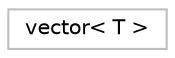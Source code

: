 digraph "Graphical Class Hierarchy"
{
 // LATEX_PDF_SIZE
  edge [fontname="Helvetica",fontsize="10",labelfontname="Helvetica",labelfontsize="10"];
  node [fontname="Helvetica",fontsize="10",shape=record];
  rankdir="LR";
  Node0 [label="vector\< T \>",height=0.2,width=0.4,color="grey75", fillcolor="white", style="filled",tooltip="STL class."];
}
